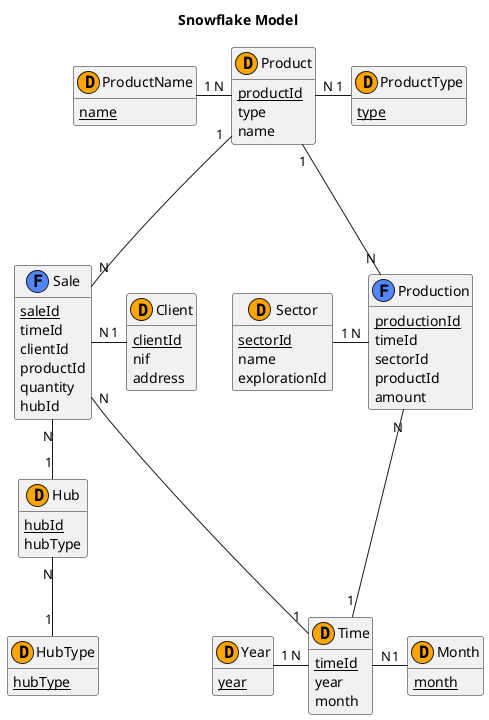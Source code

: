 @startuml
title "Snowflake Model"

skinparam linetype pol

hide methods

class Hub <<(D,#FFA500)>>{
    {static} hubId
    hubType
}

class HubType<<(D,#FFA500)>>{
    {static} hubType
}


class Production <<(F,#5087FF)>>{
    {static}productionId
    timeId
    sectorId
    productId
    amount
}

class Sale <<(F,#5087FF)>>{
    {static} saleId
    timeId
    clientId
    productId
    quantity
    hubId
}



class Time <<(D,#FFA500)>>{
    {static}timeId
    year
    month
}

class Year<<(D,#FFA500)>>{
    {static} year
}
class Month<<(D,#FFA500)>>{
    {static} month
}


class Client<<(D,#FFA500)>>{
    {static} clientId
    nif
    address
}
class Product<<(D,#FFA500)>>{
    {static} productId
    type
    name
}

class ProductName<<(D,#FFA500)>>{
    {static} name
}

class ProductType<<(D,#FFA500)>>{
    {static} type
}

class Sector<<(D,#FFA500)>>{
    {static}sectorId
    name
    explorationId
}

Production "N" -down-- "1" Time
Sale "N" -down-- "1" Time
Sale "N" -up-- "1" Product
Production "N" -up-- "1" Product

Sale "N" -right "1" Client
Production "N" -left "1" Sector

Time "N" -left "1" Year
Time "N" -right "1" Month

Product "N" -left "1" ProductName
Product "N" -right "1" ProductType

Hub "N" -- "1" HubType
Sale "N" -- "1" Hub




@enduml